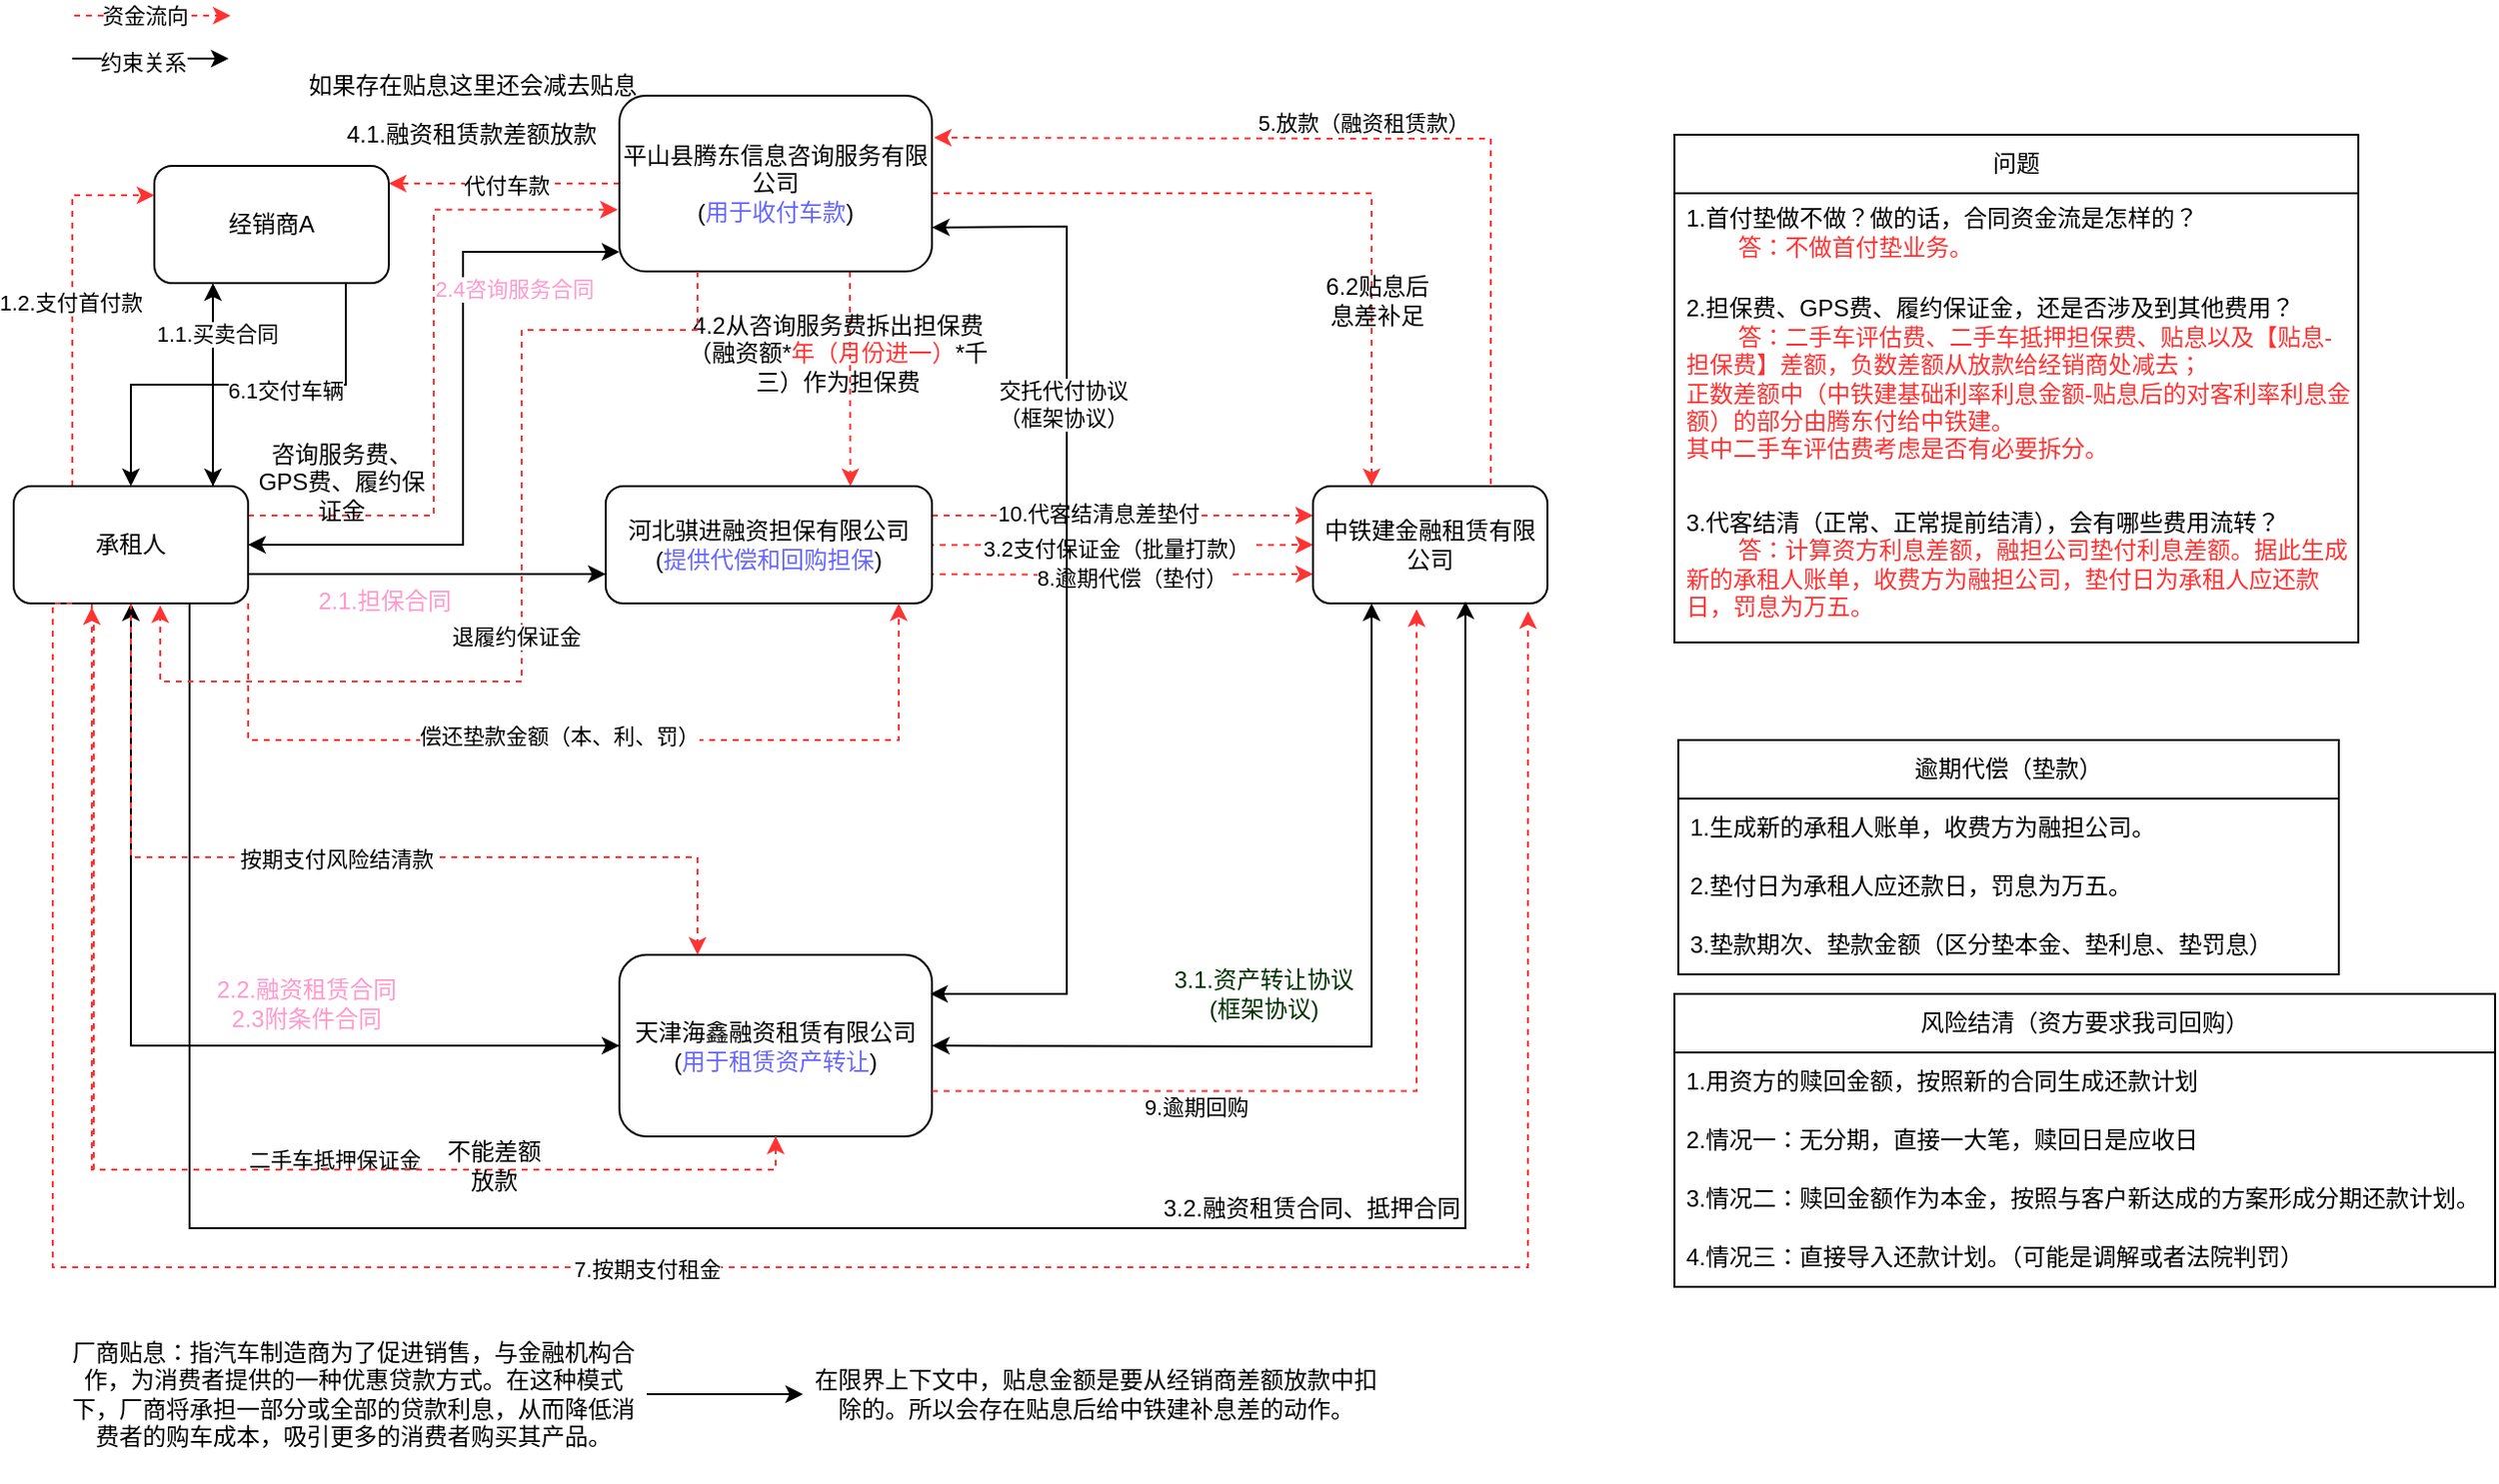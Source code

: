 <mxfile version="24.8.6">
  <diagram name="Page-1" id="fRfgBuuNZVQ_U8t8CYqR">
    <mxGraphModel dx="1395" dy="756" grid="1" gridSize="10" guides="1" tooltips="1" connect="1" arrows="1" fold="1" page="1" pageScale="1" pageWidth="850" pageHeight="1100" math="0" shadow="0">
      <root>
        <mxCell id="0" />
        <mxCell id="1" parent="0" />
        <mxCell id="B6epGFHpPmpgxB0K8m7q-38" style="edgeStyle=orthogonalEdgeStyle;rounded=0;orthogonalLoop=1;jettySize=auto;html=1;entryX=1;entryY=0.5;entryDx=0;entryDy=0;dashed=1;strokeColor=#FF3333;" parent="1" source="B6epGFHpPmpgxB0K8m7q-1" edge="1">
          <mxGeometry relative="1" as="geometry">
            <mxPoint x="202" y="105" as="targetPoint" />
          </mxGeometry>
        </mxCell>
        <mxCell id="B6epGFHpPmpgxB0K8m7q-39" value="代付车款" style="edgeLabel;html=1;align=center;verticalAlign=middle;resizable=0;points=[];" parent="B6epGFHpPmpgxB0K8m7q-38" vertex="1" connectable="0">
          <mxGeometry x="-0.023" y="1" relative="1" as="geometry">
            <mxPoint as="offset" />
          </mxGeometry>
        </mxCell>
        <mxCell id="B6epGFHpPmpgxB0K8m7q-73" style="edgeStyle=orthogonalEdgeStyle;rounded=0;orthogonalLoop=1;jettySize=auto;html=1;entryX=0.75;entryY=0;entryDx=0;entryDy=0;dashed=1;strokeColor=#FF3333;" parent="1" source="B6epGFHpPmpgxB0K8m7q-1" target="B6epGFHpPmpgxB0K8m7q-4" edge="1">
          <mxGeometry relative="1" as="geometry">
            <Array as="points">
              <mxPoint x="438" y="170" />
              <mxPoint x="438" y="170" />
            </Array>
          </mxGeometry>
        </mxCell>
        <mxCell id="DkJ1n5NsbMBghb1MMW-h-9" style="edgeStyle=orthogonalEdgeStyle;rounded=0;orthogonalLoop=1;jettySize=auto;html=1;entryX=0.25;entryY=0;entryDx=0;entryDy=0;fontColor=#FF3333;dashed=1;strokeColor=#FF3333;" parent="1" source="B6epGFHpPmpgxB0K8m7q-1" target="B6epGFHpPmpgxB0K8m7q-11" edge="1">
          <mxGeometry relative="1" as="geometry">
            <Array as="points">
              <mxPoint x="705" y="110" />
            </Array>
          </mxGeometry>
        </mxCell>
        <mxCell id="B6epGFHpPmpgxB0K8m7q-1" value="平山县腾东信息咨询服务有限公司&lt;div&gt;(&lt;font color=&quot;#6666ff&quot;&gt;用于收付车款&lt;/font&gt;)&lt;/div&gt;" style="rounded=1;whiteSpace=wrap;html=1;" parent="1" vertex="1">
          <mxGeometry x="320" y="60" width="160" height="90" as="geometry" />
        </mxCell>
        <mxCell id="B6epGFHpPmpgxB0K8m7q-15" style="edgeStyle=orthogonalEdgeStyle;rounded=0;orthogonalLoop=1;jettySize=auto;html=1;entryX=0.5;entryY=1;entryDx=0;entryDy=0;exitX=0;exitY=0.5;exitDx=0;exitDy=0;" parent="1" source="B6epGFHpPmpgxB0K8m7q-2" target="B6epGFHpPmpgxB0K8m7q-10" edge="1">
          <mxGeometry relative="1" as="geometry">
            <Array as="points">
              <mxPoint x="70" y="547" />
            </Array>
          </mxGeometry>
        </mxCell>
        <mxCell id="B6epGFHpPmpgxB0K8m7q-2" value="天津海鑫融资租赁有限公司&lt;div&gt;(&lt;font color=&quot;#6666ff&quot;&gt;用于租赁资产转让&lt;/font&gt;)&lt;/div&gt;" style="rounded=1;whiteSpace=wrap;html=1;" parent="1" vertex="1">
          <mxGeometry x="320" y="500" width="160" height="93" as="geometry" />
        </mxCell>
        <mxCell id="B6epGFHpPmpgxB0K8m7q-32" style="edgeStyle=orthogonalEdgeStyle;rounded=0;orthogonalLoop=1;jettySize=auto;html=1;entryX=0;entryY=0.5;entryDx=0;entryDy=0;dashed=1;strokeColor=#FF3333;" parent="1" target="B6epGFHpPmpgxB0K8m7q-11" edge="1">
          <mxGeometry relative="1" as="geometry">
            <mxPoint x="466" y="290" as="sourcePoint" />
          </mxGeometry>
        </mxCell>
        <mxCell id="B6epGFHpPmpgxB0K8m7q-35" value="3.2支付保证金（批量打款）" style="edgeLabel;html=1;align=center;verticalAlign=middle;resizable=0;points=[];" parent="B6epGFHpPmpgxB0K8m7q-32" vertex="1" connectable="0">
          <mxGeometry x="-0.084" y="-1" relative="1" as="geometry">
            <mxPoint x="12" as="offset" />
          </mxGeometry>
        </mxCell>
        <mxCell id="B6epGFHpPmpgxB0K8m7q-50" style="edgeStyle=orthogonalEdgeStyle;rounded=0;orthogonalLoop=1;jettySize=auto;html=1;exitX=1;exitY=0.75;exitDx=0;exitDy=0;entryX=0;entryY=0.75;entryDx=0;entryDy=0;dashed=1;strokeColor=#FF3333;" parent="1" target="B6epGFHpPmpgxB0K8m7q-11" edge="1">
          <mxGeometry relative="1" as="geometry">
            <mxPoint x="466" y="305" as="sourcePoint" />
          </mxGeometry>
        </mxCell>
        <mxCell id="B6epGFHpPmpgxB0K8m7q-51" value="8.逾期代偿（垫付）" style="edgeLabel;html=1;align=center;verticalAlign=middle;resizable=0;points=[];" parent="B6epGFHpPmpgxB0K8m7q-50" vertex="1" connectable="0">
          <mxGeometry x="-0.645" y="2" relative="1" as="geometry">
            <mxPoint x="79" y="4" as="offset" />
          </mxGeometry>
        </mxCell>
        <mxCell id="B6epGFHpPmpgxB0K8m7q-74" style="edgeStyle=orthogonalEdgeStyle;rounded=0;orthogonalLoop=1;jettySize=auto;html=1;entryX=0;entryY=0.25;entryDx=0;entryDy=0;dashed=1;strokeColor=#FF3333;" parent="1" source="B6epGFHpPmpgxB0K8m7q-4" target="B6epGFHpPmpgxB0K8m7q-11" edge="1">
          <mxGeometry relative="1" as="geometry">
            <Array as="points">
              <mxPoint x="520" y="275" />
              <mxPoint x="520" y="275" />
            </Array>
          </mxGeometry>
        </mxCell>
        <mxCell id="B6epGFHpPmpgxB0K8m7q-75" value="10.代客结清息差垫付" style="edgeLabel;html=1;align=center;verticalAlign=middle;resizable=0;points=[];" parent="B6epGFHpPmpgxB0K8m7q-74" vertex="1" connectable="0">
          <mxGeometry x="-0.128" y="1" relative="1" as="geometry">
            <mxPoint as="offset" />
          </mxGeometry>
        </mxCell>
        <mxCell id="B6epGFHpPmpgxB0K8m7q-4" value="河北骐进融资担保有限公司&lt;div&gt;(&lt;font color=&quot;#6666ff&quot;&gt;提供代偿和回购担保&lt;/font&gt;)&lt;/div&gt;" style="rounded=1;whiteSpace=wrap;html=1;" parent="1" vertex="1">
          <mxGeometry x="313" y="260" width="167" height="60" as="geometry" />
        </mxCell>
        <mxCell id="B6epGFHpPmpgxB0K8m7q-17" style="edgeStyle=orthogonalEdgeStyle;rounded=0;orthogonalLoop=1;jettySize=auto;html=1;entryX=0.5;entryY=0;entryDx=0;entryDy=0;" parent="1" source="B6epGFHpPmpgxB0K8m7q-6" target="B6epGFHpPmpgxB0K8m7q-10" edge="1">
          <mxGeometry relative="1" as="geometry">
            <Array as="points">
              <mxPoint x="180" y="208" />
              <mxPoint x="70" y="208" />
            </Array>
          </mxGeometry>
        </mxCell>
        <mxCell id="B6epGFHpPmpgxB0K8m7q-18" value="6.1交付车辆" style="edgeLabel;html=1;align=center;verticalAlign=middle;resizable=0;points=[];" parent="B6epGFHpPmpgxB0K8m7q-17" vertex="1" connectable="0">
          <mxGeometry x="-0.225" y="3" relative="1" as="geometry">
            <mxPoint as="offset" />
          </mxGeometry>
        </mxCell>
        <mxCell id="B6epGFHpPmpgxB0K8m7q-6" value="经销商A" style="rounded=1;whiteSpace=wrap;html=1;" parent="1" vertex="1">
          <mxGeometry x="82" y="96" width="120" height="60" as="geometry" />
        </mxCell>
        <mxCell id="B6epGFHpPmpgxB0K8m7q-13" style="edgeStyle=orthogonalEdgeStyle;rounded=0;orthogonalLoop=1;jettySize=auto;html=1;exitX=0.5;exitY=1;exitDx=0;exitDy=0;entryX=0;entryY=0.5;entryDx=0;entryDy=0;" parent="1" target="B6epGFHpPmpgxB0K8m7q-2" edge="1">
          <mxGeometry relative="1" as="geometry">
            <mxPoint x="70" y="321" as="sourcePoint" />
            <mxPoint x="320" y="470" as="targetPoint" />
            <Array as="points">
              <mxPoint x="70" y="547" />
            </Array>
          </mxGeometry>
        </mxCell>
        <mxCell id="B6epGFHpPmpgxB0K8m7q-56" style="edgeStyle=orthogonalEdgeStyle;rounded=0;orthogonalLoop=1;jettySize=auto;html=1;dashed=1;strokeColor=#FF3333;exitX=1;exitY=0.25;exitDx=0;exitDy=0;entryX=-0.005;entryY=0.649;entryDx=0;entryDy=0;entryPerimeter=0;" parent="1" source="B6epGFHpPmpgxB0K8m7q-10" edge="1" target="B6epGFHpPmpgxB0K8m7q-1">
          <mxGeometry relative="1" as="geometry">
            <mxPoint x="181" y="278" as="sourcePoint" />
            <mxPoint x="311" y="278" as="targetPoint" />
          </mxGeometry>
        </mxCell>
        <mxCell id="B6epGFHpPmpgxB0K8m7q-62" style="edgeStyle=orthogonalEdgeStyle;rounded=0;orthogonalLoop=1;jettySize=auto;html=1;exitX=0.25;exitY=0;exitDx=0;exitDy=0;entryX=0;entryY=0.25;entryDx=0;entryDy=0;dashed=1;strokeColor=#FF3333;" parent="1" source="B6epGFHpPmpgxB0K8m7q-10" target="B6epGFHpPmpgxB0K8m7q-6" edge="1">
          <mxGeometry relative="1" as="geometry" />
        </mxCell>
        <mxCell id="B6epGFHpPmpgxB0K8m7q-63" value="1.2.支付首付款" style="edgeLabel;html=1;align=center;verticalAlign=middle;resizable=0;points=[];" parent="B6epGFHpPmpgxB0K8m7q-62" vertex="1" connectable="0">
          <mxGeometry x="-0.016" y="1" relative="1" as="geometry">
            <mxPoint as="offset" />
          </mxGeometry>
        </mxCell>
        <mxCell id="B6epGFHpPmpgxB0K8m7q-66" style="edgeStyle=orthogonalEdgeStyle;rounded=0;orthogonalLoop=1;jettySize=auto;html=1;entryX=0.25;entryY=1;entryDx=0;entryDy=0;" parent="1" source="B6epGFHpPmpgxB0K8m7q-10" target="B6epGFHpPmpgxB0K8m7q-6" edge="1">
          <mxGeometry relative="1" as="geometry">
            <Array as="points">
              <mxPoint x="112" y="250" />
              <mxPoint x="112" y="250" />
            </Array>
          </mxGeometry>
        </mxCell>
        <mxCell id="B6epGFHpPmpgxB0K8m7q-71" style="edgeStyle=orthogonalEdgeStyle;rounded=0;orthogonalLoop=1;jettySize=auto;html=1;entryX=0;entryY=0.75;entryDx=0;entryDy=0;" parent="1" source="B6epGFHpPmpgxB0K8m7q-10" target="B6epGFHpPmpgxB0K8m7q-4" edge="1">
          <mxGeometry relative="1" as="geometry">
            <Array as="points">
              <mxPoint x="170" y="305" />
              <mxPoint x="170" y="305" />
            </Array>
          </mxGeometry>
        </mxCell>
        <mxCell id="B6epGFHpPmpgxB0K8m7q-79" style="edgeStyle=orthogonalEdgeStyle;rounded=0;orthogonalLoop=1;jettySize=auto;html=1;entryX=0.5;entryY=1;entryDx=0;entryDy=0;dashed=1;strokeColor=#FF3333;" parent="1" source="B6epGFHpPmpgxB0K8m7q-10" target="B6epGFHpPmpgxB0K8m7q-2" edge="1">
          <mxGeometry relative="1" as="geometry">
            <Array as="points">
              <mxPoint x="50" y="610" />
              <mxPoint x="400" y="610" />
            </Array>
          </mxGeometry>
        </mxCell>
        <mxCell id="B6epGFHpPmpgxB0K8m7q-80" value="二手车抵押保证金" style="edgeLabel;html=1;align=center;verticalAlign=middle;resizable=0;points=[];" parent="B6epGFHpPmpgxB0K8m7q-79" vertex="1" connectable="0">
          <mxGeometry x="-0.134" y="-1" relative="1" as="geometry">
            <mxPoint x="125" as="offset" />
          </mxGeometry>
        </mxCell>
        <mxCell id="B6epGFHpPmpgxB0K8m7q-96" style="edgeStyle=orthogonalEdgeStyle;rounded=0;orthogonalLoop=1;jettySize=auto;html=1;entryX=0.25;entryY=0;entryDx=0;entryDy=0;dashed=1;strokeColor=#FF3333;" parent="1" source="B6epGFHpPmpgxB0K8m7q-10" target="B6epGFHpPmpgxB0K8m7q-2" edge="1">
          <mxGeometry relative="1" as="geometry">
            <Array as="points">
              <mxPoint x="70" y="450" />
              <mxPoint x="360" y="450" />
            </Array>
          </mxGeometry>
        </mxCell>
        <mxCell id="B6epGFHpPmpgxB0K8m7q-97" value="按期支付风险结清款" style="edgeLabel;html=1;align=center;verticalAlign=middle;resizable=0;points=[];" parent="B6epGFHpPmpgxB0K8m7q-96" vertex="1" connectable="0">
          <mxGeometry y="-1" relative="1" as="geometry">
            <mxPoint as="offset" />
          </mxGeometry>
        </mxCell>
        <mxCell id="B6epGFHpPmpgxB0K8m7q-10" value="承租人" style="rounded=1;whiteSpace=wrap;html=1;" parent="1" vertex="1">
          <mxGeometry x="10" y="260" width="120" height="60" as="geometry" />
        </mxCell>
        <mxCell id="B6epGFHpPmpgxB0K8m7q-52" value="" style="edgeStyle=orthogonalEdgeStyle;rounded=0;orthogonalLoop=1;jettySize=auto;html=1;entryX=1;entryY=0.25;entryDx=0;entryDy=0;dashed=1;strokeColor=#FF3333;exitX=0.75;exitY=0;exitDx=0;exitDy=0;" parent="1" edge="1">
          <mxGeometry x="0.265" y="9" relative="1" as="geometry">
            <mxPoint x="766" y="259" as="sourcePoint" />
            <mxPoint x="481" y="81.5" as="targetPoint" />
            <Array as="points">
              <mxPoint x="766" y="82" />
              <mxPoint x="697" y="82" />
            </Array>
            <mxPoint x="1" as="offset" />
          </mxGeometry>
        </mxCell>
        <mxCell id="B6epGFHpPmpgxB0K8m7q-11" value="中铁建金融租赁有限公司" style="rounded=1;whiteSpace=wrap;html=1;" parent="1" vertex="1">
          <mxGeometry x="675" y="260" width="120" height="60" as="geometry" />
        </mxCell>
        <mxCell id="B6epGFHpPmpgxB0K8m7q-19" value="2.2.融资租赁合同&lt;br&gt;2.3附条件合同" style="text;html=1;align=center;verticalAlign=middle;whiteSpace=wrap;rounded=0;fontColor=#FF99CC;" parent="1" vertex="1">
          <mxGeometry x="100" y="510" width="120" height="30" as="geometry" />
        </mxCell>
        <mxCell id="B6epGFHpPmpgxB0K8m7q-23" style="edgeStyle=orthogonalEdgeStyle;rounded=0;orthogonalLoop=1;jettySize=auto;html=1;entryX=0.65;entryY=0.983;entryDx=0;entryDy=0;entryPerimeter=0;" parent="1" target="B6epGFHpPmpgxB0K8m7q-11" edge="1">
          <mxGeometry relative="1" as="geometry">
            <mxPoint x="100" y="320" as="sourcePoint" />
            <mxPoint x="756" y="330" as="targetPoint" />
            <Array as="points">
              <mxPoint x="100" y="640" />
              <mxPoint x="753" y="640" />
            </Array>
          </mxGeometry>
        </mxCell>
        <mxCell id="B6epGFHpPmpgxB0K8m7q-24" value="3.2.融资租赁合同、抵押合同" style="text;html=1;align=center;verticalAlign=middle;whiteSpace=wrap;rounded=0;" parent="1" vertex="1">
          <mxGeometry x="595" y="610" width="159" height="40" as="geometry" />
        </mxCell>
        <mxCell id="B6epGFHpPmpgxB0K8m7q-27" style="edgeStyle=orthogonalEdgeStyle;rounded=0;orthogonalLoop=1;jettySize=auto;html=1;dashed=1;strokeColor=#FF3333;entryX=0.917;entryY=1.067;entryDx=0;entryDy=0;entryPerimeter=0;exitX=0.25;exitY=1;exitDx=0;exitDy=0;" parent="1" source="B6epGFHpPmpgxB0K8m7q-10" target="B6epGFHpPmpgxB0K8m7q-11" edge="1">
          <mxGeometry relative="1" as="geometry">
            <mxPoint x="30" y="324" as="sourcePoint" />
            <mxPoint x="746" y="340" as="targetPoint" />
            <Array as="points">
              <mxPoint x="30" y="320" />
              <mxPoint x="30" y="660" />
              <mxPoint x="785" y="660" />
            </Array>
          </mxGeometry>
        </mxCell>
        <mxCell id="B6epGFHpPmpgxB0K8m7q-28" value="7.按期支付租金" style="edgeLabel;html=1;align=center;verticalAlign=middle;resizable=0;points=[];" parent="B6epGFHpPmpgxB0K8m7q-27" vertex="1" connectable="0">
          <mxGeometry x="-0.092" y="-1" relative="1" as="geometry">
            <mxPoint as="offset" />
          </mxGeometry>
        </mxCell>
        <mxCell id="B6epGFHpPmpgxB0K8m7q-31" value="&lt;font color=&quot;#003300&quot;&gt;3.1.资产转让协议&lt;/font&gt;&lt;div&gt;&lt;font color=&quot;#003300&quot;&gt;(框架协议)&lt;/font&gt;&lt;/div&gt;" style="text;html=1;align=center;verticalAlign=middle;whiteSpace=wrap;rounded=0;fontColor=#FF99CC;" parent="1" vertex="1">
          <mxGeometry x="595" y="505" width="110" height="30" as="geometry" />
        </mxCell>
        <mxCell id="B6epGFHpPmpgxB0K8m7q-37" value="2.1.担保合同" style="text;html=1;align=center;verticalAlign=middle;whiteSpace=wrap;rounded=0;fontColor=#FF99CC;" parent="1" vertex="1">
          <mxGeometry x="160" y="304" width="80" height="30" as="geometry" />
        </mxCell>
        <mxCell id="B6epGFHpPmpgxB0K8m7q-53" value="4.1.融资租赁款差额放款" style="text;html=1;align=center;verticalAlign=middle;whiteSpace=wrap;rounded=0;" parent="1" vertex="1">
          <mxGeometry x="178" y="65" width="133" height="30" as="geometry" />
        </mxCell>
        <mxCell id="B6epGFHpPmpgxB0K8m7q-57" value="咨询服务费、GPS费、履约保证金" style="text;html=1;align=center;verticalAlign=middle;whiteSpace=wrap;rounded=0;" parent="1" vertex="1">
          <mxGeometry x="129" y="243" width="98" height="30" as="geometry" />
        </mxCell>
        <mxCell id="B6epGFHpPmpgxB0K8m7q-58" value="问题" style="swimlane;fontStyle=0;childLayout=stackLayout;horizontal=1;startSize=30;horizontalStack=0;resizeParent=1;resizeParentMax=0;resizeLast=0;collapsible=1;marginBottom=0;whiteSpace=wrap;html=1;" parent="1" vertex="1">
          <mxGeometry x="860" y="80" width="350" height="260" as="geometry" />
        </mxCell>
        <mxCell id="B6epGFHpPmpgxB0K8m7q-59" value="1.首付垫做不做？做的话，合同资金流是怎样的？&lt;div&gt;&lt;font color=&quot;#ff3333&quot;&gt;&lt;span style=&quot;white-space: pre;&quot;&gt;&#x9;&lt;/span&gt;答：不做首付垫业务。&lt;/font&gt;&lt;/div&gt;" style="text;strokeColor=none;fillColor=none;align=left;verticalAlign=middle;spacingLeft=4;spacingRight=4;overflow=hidden;points=[[0,0.5],[1,0.5]];portConstraint=eastwest;rotatable=0;whiteSpace=wrap;html=1;" parent="B6epGFHpPmpgxB0K8m7q-58" vertex="1">
          <mxGeometry y="30" width="350" height="40" as="geometry" />
        </mxCell>
        <mxCell id="B6epGFHpPmpgxB0K8m7q-60" value="2.&lt;span style=&quot;text-align: center;&quot;&gt;担保费、GPS费、履约保证金，还是否涉及到其他费用？&lt;/span&gt;&lt;div&gt;&lt;span style=&quot;text-align: center;&quot;&gt;&lt;span style=&quot;white-space: pre;&quot;&gt;&#x9;&lt;/span&gt;&lt;font color=&quot;#ff3333&quot;&gt;答：二手车评估费、二手车抵押担保费、贴息以及【贴息-担保费】差额，负数差额从放款给经销商处减去；&lt;/font&gt;&lt;/span&gt;&lt;/div&gt;&lt;div&gt;&lt;span style=&quot;color: rgb(255, 51, 51); text-align: center; background-color: initial;&quot;&gt;正数差额中（中铁建基础利率利息金额-贴息后的对客利率利息金额）的部分由腾东付给中铁建&lt;/span&gt;&lt;span style=&quot;color: rgb(255, 51, 51); text-align: center; background-color: initial;&quot;&gt;。&lt;/span&gt;&lt;/div&gt;&lt;div&gt;&lt;span style=&quot;color: rgb(255, 51, 51); text-align: center; background-color: initial;&quot;&gt;其中二手车评估费考虑是否有必要拆分。&lt;/span&gt;&lt;/div&gt;" style="text;strokeColor=none;fillColor=none;align=left;verticalAlign=middle;spacingLeft=4;spacingRight=4;overflow=hidden;points=[[0,0.5],[1,0.5]];portConstraint=eastwest;rotatable=0;whiteSpace=wrap;html=1;" parent="B6epGFHpPmpgxB0K8m7q-58" vertex="1">
          <mxGeometry y="70" width="350" height="110" as="geometry" />
        </mxCell>
        <mxCell id="B6epGFHpPmpgxB0K8m7q-61" value="3.代客结清（正常、正常提前结清），会有哪些费用流转？&lt;div&gt;&lt;span style=&quot;white-space: pre;&quot;&gt;&#x9;&lt;/span&gt;&lt;font color=&quot;#ff3333&quot;&gt;答：计算资方利息差额，融担公司垫付利息差额。据此生成新的承租人账单，收费方为融担公司，&lt;span style=&quot;background-color: initial;&quot;&gt;垫付日为承租人应还款日，罚息为万五。&lt;/span&gt;&lt;/font&gt;&lt;br&gt;&lt;/div&gt;" style="text;strokeColor=none;fillColor=none;align=left;verticalAlign=middle;spacingLeft=4;spacingRight=4;overflow=hidden;points=[[0,0.5],[1,0.5]];portConstraint=eastwest;rotatable=0;whiteSpace=wrap;html=1;" parent="B6epGFHpPmpgxB0K8m7q-58" vertex="1">
          <mxGeometry y="180" width="350" height="80" as="geometry" />
        </mxCell>
        <mxCell id="B6epGFHpPmpgxB0K8m7q-65" style="edgeStyle=orthogonalEdgeStyle;rounded=0;orthogonalLoop=1;jettySize=auto;html=1;entryX=0.85;entryY=0.067;entryDx=0;entryDy=0;entryPerimeter=0;" parent="1" edge="1">
          <mxGeometry relative="1" as="geometry">
            <mxPoint x="112" y="160" as="sourcePoint" />
            <mxPoint x="112" y="260.02" as="targetPoint" />
          </mxGeometry>
        </mxCell>
        <mxCell id="B6epGFHpPmpgxB0K8m7q-67" value="1.1.买卖合同" style="edgeLabel;html=1;align=center;verticalAlign=middle;resizable=0;points=[];" parent="B6epGFHpPmpgxB0K8m7q-65" vertex="1" connectable="0">
          <mxGeometry x="-0.56" y="2" relative="1" as="geometry">
            <mxPoint as="offset" />
          </mxGeometry>
        </mxCell>
        <mxCell id="B6epGFHpPmpgxB0K8m7q-68" value="4.2从咨询服务费拆出担保费（融资额*&lt;font color=&quot;#ff3333&quot;&gt;年（月份进一）&lt;/font&gt;*千三）作为担保费" style="text;html=1;align=center;verticalAlign=middle;whiteSpace=wrap;rounded=0;" parent="1" vertex="1">
          <mxGeometry x="350" y="169" width="164" height="46" as="geometry" />
        </mxCell>
        <mxCell id="B6epGFHpPmpgxB0K8m7q-77" style="edgeStyle=orthogonalEdgeStyle;rounded=0;orthogonalLoop=1;jettySize=auto;html=1;entryX=0.625;entryY=1.017;entryDx=0;entryDy=0;entryPerimeter=0;dashed=1;strokeColor=#FF3333;exitX=0.25;exitY=1;exitDx=0;exitDy=0;" parent="1" source="B6epGFHpPmpgxB0K8m7q-1" target="B6epGFHpPmpgxB0K8m7q-10" edge="1">
          <mxGeometry relative="1" as="geometry">
            <Array as="points">
              <mxPoint x="360" y="180" />
              <mxPoint x="270" y="180" />
              <mxPoint x="270" y="360" />
              <mxPoint x="85" y="360" />
            </Array>
          </mxGeometry>
        </mxCell>
        <mxCell id="B6epGFHpPmpgxB0K8m7q-78" value="退履约保证金" style="edgeLabel;html=1;align=center;verticalAlign=middle;resizable=0;points=[];" parent="B6epGFHpPmpgxB0K8m7q-77" vertex="1" connectable="0">
          <mxGeometry x="-0.04" y="-4" relative="1" as="geometry">
            <mxPoint x="1" y="25" as="offset" />
          </mxGeometry>
        </mxCell>
        <mxCell id="B6epGFHpPmpgxB0K8m7q-82" style="edgeStyle=orthogonalEdgeStyle;rounded=0;orthogonalLoop=1;jettySize=auto;html=1;entryX=0.333;entryY=1.017;entryDx=0;entryDy=0;entryPerimeter=0;exitX=0.5;exitY=1;exitDx=0;exitDy=0;dashed=1;strokeColor=#FF3333;" parent="1" source="B6epGFHpPmpgxB0K8m7q-2" edge="1">
          <mxGeometry relative="1" as="geometry">
            <mxPoint x="49.96" y="322.02" as="targetPoint" />
            <Array as="points">
              <mxPoint x="400" y="610" />
              <mxPoint x="51" y="610" />
              <mxPoint x="51" y="330" />
              <mxPoint x="50" y="330" />
            </Array>
          </mxGeometry>
        </mxCell>
        <mxCell id="B6epGFHpPmpgxB0K8m7q-85" value="不能差额放款" style="text;html=1;align=center;verticalAlign=middle;whiteSpace=wrap;rounded=0;" parent="1" vertex="1">
          <mxGeometry x="226" y="593" width="60" height="30" as="geometry" />
        </mxCell>
        <mxCell id="B6epGFHpPmpgxB0K8m7q-90" style="edgeStyle=orthogonalEdgeStyle;rounded=0;orthogonalLoop=1;jettySize=auto;html=1;exitX=1;exitY=1;exitDx=0;exitDy=0;entryX=0.898;entryY=1;entryDx=0;entryDy=0;entryPerimeter=0;dashed=1;strokeColor=#FF3333;" parent="1" source="B6epGFHpPmpgxB0K8m7q-10" target="B6epGFHpPmpgxB0K8m7q-4" edge="1">
          <mxGeometry relative="1" as="geometry">
            <Array as="points">
              <mxPoint x="130" y="390" />
              <mxPoint x="463" y="390" />
            </Array>
          </mxGeometry>
        </mxCell>
        <mxCell id="B6epGFHpPmpgxB0K8m7q-91" value="偿还垫款金额（本、利、罚）" style="edgeLabel;html=1;align=center;verticalAlign=middle;resizable=0;points=[];" parent="B6epGFHpPmpgxB0K8m7q-90" vertex="1" connectable="0">
          <mxGeometry x="-0.032" y="2" relative="1" as="geometry">
            <mxPoint as="offset" />
          </mxGeometry>
        </mxCell>
        <mxCell id="B6epGFHpPmpgxB0K8m7q-92" value="逾期代偿（垫款）" style="swimlane;fontStyle=0;childLayout=stackLayout;horizontal=1;startSize=30;horizontalStack=0;resizeParent=1;resizeParentMax=0;resizeLast=0;collapsible=1;marginBottom=0;whiteSpace=wrap;html=1;" parent="1" vertex="1">
          <mxGeometry x="862" y="390" width="338" height="120" as="geometry" />
        </mxCell>
        <mxCell id="B6epGFHpPmpgxB0K8m7q-93" value="1.生成新的承租人账单，收费方为融担公司。" style="text;strokeColor=none;fillColor=none;align=left;verticalAlign=middle;spacingLeft=4;spacingRight=4;overflow=hidden;points=[[0,0.5],[1,0.5]];portConstraint=eastwest;rotatable=0;whiteSpace=wrap;html=1;" parent="B6epGFHpPmpgxB0K8m7q-92" vertex="1">
          <mxGeometry y="30" width="338" height="30" as="geometry" />
        </mxCell>
        <mxCell id="B6epGFHpPmpgxB0K8m7q-94" value="2.垫付日为承租人应还款日，罚息为万五。" style="text;strokeColor=none;fillColor=none;align=left;verticalAlign=middle;spacingLeft=4;spacingRight=4;overflow=hidden;points=[[0,0.5],[1,0.5]];portConstraint=eastwest;rotatable=0;whiteSpace=wrap;html=1;" parent="B6epGFHpPmpgxB0K8m7q-92" vertex="1">
          <mxGeometry y="60" width="338" height="30" as="geometry" />
        </mxCell>
        <mxCell id="B6epGFHpPmpgxB0K8m7q-95" value="3.垫款期次、垫款金额（区分垫本金、垫利息、垫罚息）" style="text;strokeColor=none;fillColor=none;align=left;verticalAlign=middle;spacingLeft=4;spacingRight=4;overflow=hidden;points=[[0,0.5],[1,0.5]];portConstraint=eastwest;rotatable=0;whiteSpace=wrap;html=1;" parent="B6epGFHpPmpgxB0K8m7q-92" vertex="1">
          <mxGeometry y="90" width="338" height="30" as="geometry" />
        </mxCell>
        <mxCell id="B6epGFHpPmpgxB0K8m7q-98" value="风险结清（资方要求我司回购）" style="swimlane;fontStyle=0;childLayout=stackLayout;horizontal=1;startSize=30;horizontalStack=0;resizeParent=1;resizeParentMax=0;resizeLast=0;collapsible=1;marginBottom=0;whiteSpace=wrap;html=1;" parent="1" vertex="1">
          <mxGeometry x="860" y="520" width="420" height="150" as="geometry" />
        </mxCell>
        <mxCell id="B6epGFHpPmpgxB0K8m7q-99" value="1.用资方的赎回金额，按照新的合同生成还款计划" style="text;strokeColor=none;fillColor=none;align=left;verticalAlign=middle;spacingLeft=4;spacingRight=4;overflow=hidden;points=[[0,0.5],[1,0.5]];portConstraint=eastwest;rotatable=0;whiteSpace=wrap;html=1;" parent="B6epGFHpPmpgxB0K8m7q-98" vertex="1">
          <mxGeometry y="30" width="420" height="30" as="geometry" />
        </mxCell>
        <mxCell id="B6epGFHpPmpgxB0K8m7q-100" value="2.情况一：无分期，直接一大笔，赎回日是应收日" style="text;strokeColor=none;fillColor=none;align=left;verticalAlign=middle;spacingLeft=4;spacingRight=4;overflow=hidden;points=[[0,0.5],[1,0.5]];portConstraint=eastwest;rotatable=0;whiteSpace=wrap;html=1;" parent="B6epGFHpPmpgxB0K8m7q-98" vertex="1">
          <mxGeometry y="60" width="420" height="30" as="geometry" />
        </mxCell>
        <mxCell id="B6epGFHpPmpgxB0K8m7q-101" value="3.情况二：赎回金额作为本金，按照与客户新达成的方案形成分期还款计划。" style="text;strokeColor=none;fillColor=none;align=left;verticalAlign=middle;spacingLeft=4;spacingRight=4;overflow=hidden;points=[[0,0.5],[1,0.5]];portConstraint=eastwest;rotatable=0;whiteSpace=wrap;html=1;" parent="B6epGFHpPmpgxB0K8m7q-98" vertex="1">
          <mxGeometry y="90" width="420" height="30" as="geometry" />
        </mxCell>
        <mxCell id="DkJ1n5NsbMBghb1MMW-h-5" value="4.情况三：直接导入还款计划。（可能是调解或者法院判罚）" style="text;strokeColor=none;fillColor=none;align=left;verticalAlign=middle;spacingLeft=4;spacingRight=4;overflow=hidden;points=[[0,0.5],[1,0.5]];portConstraint=eastwest;rotatable=0;whiteSpace=wrap;html=1;" parent="B6epGFHpPmpgxB0K8m7q-98" vertex="1">
          <mxGeometry y="120" width="420" height="30" as="geometry" />
        </mxCell>
        <mxCell id="DkJ1n5NsbMBghb1MMW-h-1" value="" style="endArrow=classic;html=1;rounded=0;" parent="1" edge="1">
          <mxGeometry width="50" height="50" relative="1" as="geometry">
            <mxPoint x="40" y="41" as="sourcePoint" />
            <mxPoint x="120" y="41" as="targetPoint" />
          </mxGeometry>
        </mxCell>
        <mxCell id="DkJ1n5NsbMBghb1MMW-h-4" value="约束关系" style="edgeLabel;html=1;align=center;verticalAlign=middle;resizable=0;points=[];" parent="DkJ1n5NsbMBghb1MMW-h-1" vertex="1" connectable="0">
          <mxGeometry x="-0.2" y="-2" relative="1" as="geometry">
            <mxPoint x="4" as="offset" />
          </mxGeometry>
        </mxCell>
        <mxCell id="DkJ1n5NsbMBghb1MMW-h-2" value="" style="endArrow=classic;html=1;rounded=0;dashed=1;strokeColor=#FF3333;" parent="1" edge="1">
          <mxGeometry width="50" height="50" relative="1" as="geometry">
            <mxPoint x="41" y="19" as="sourcePoint" />
            <mxPoint x="121" y="19" as="targetPoint" />
          </mxGeometry>
        </mxCell>
        <mxCell id="DkJ1n5NsbMBghb1MMW-h-3" value="资金流向" style="edgeLabel;html=1;align=center;verticalAlign=middle;resizable=0;points=[];" parent="DkJ1n5NsbMBghb1MMW-h-2" vertex="1" connectable="0">
          <mxGeometry x="-0.1" relative="1" as="geometry">
            <mxPoint as="offset" />
          </mxGeometry>
        </mxCell>
        <mxCell id="DkJ1n5NsbMBghb1MMW-h-6" style="edgeStyle=orthogonalEdgeStyle;rounded=0;orthogonalLoop=1;jettySize=auto;html=1;exitX=1;exitY=0.75;exitDx=0;exitDy=0;entryX=0.442;entryY=1.05;entryDx=0;entryDy=0;entryPerimeter=0;dashed=1;strokeColor=#FF3333;" parent="1" source="B6epGFHpPmpgxB0K8m7q-2" target="B6epGFHpPmpgxB0K8m7q-11" edge="1">
          <mxGeometry relative="1" as="geometry" />
        </mxCell>
        <mxCell id="DkJ1n5NsbMBghb1MMW-h-7" value="9.逾期回购" style="edgeLabel;html=1;align=center;verticalAlign=middle;resizable=0;points=[];" parent="1" vertex="1" connectable="0">
          <mxGeometry x="614.8" y="577.774" as="geometry" />
        </mxCell>
        <mxCell id="DkJ1n5NsbMBghb1MMW-h-14" value="" style="edgeStyle=orthogonalEdgeStyle;rounded=0;orthogonalLoop=1;jettySize=auto;html=1;" parent="1" source="DkJ1n5NsbMBghb1MMW-h-8" target="DkJ1n5NsbMBghb1MMW-h-13" edge="1">
          <mxGeometry relative="1" as="geometry" />
        </mxCell>
        <mxCell id="DkJ1n5NsbMBghb1MMW-h-8" value="厂商贴息：指汽车制造商为了促进销售，与金融机构合作，为消费者提供的一种优惠贷款方式。在这种模式下，厂商将承担一部分或全部的贷款利息，从而降低消费者的购车成本，吸引更多的消费者购买其产品。" style="text;html=1;align=center;verticalAlign=middle;whiteSpace=wrap;rounded=0;" parent="1" vertex="1">
          <mxGeometry x="34" y="680" width="300" height="90" as="geometry" />
        </mxCell>
        <mxCell id="DkJ1n5NsbMBghb1MMW-h-10" value="6.2贴息后息差补足" style="text;html=1;align=center;verticalAlign=middle;whiteSpace=wrap;rounded=0;" parent="1" vertex="1">
          <mxGeometry x="678" y="150" width="60" height="30" as="geometry" />
        </mxCell>
        <mxCell id="DkJ1n5NsbMBghb1MMW-h-11" value="&lt;span style=&quot;color: rgb(0, 0, 0); font-family: Helvetica; font-size: 11px; font-style: normal; font-variant-ligatures: normal; font-variant-caps: normal; font-weight: 400; letter-spacing: normal; orphans: 2; text-align: center; text-indent: 0px; text-transform: none; widows: 2; word-spacing: 0px; -webkit-text-stroke-width: 0px; white-space: nowrap; background-color: rgb(255, 255, 255); text-decoration-thickness: initial; text-decoration-style: initial; text-decoration-color: initial; display: inline !important; float: none;&quot;&gt;5.放款（融资租赁款）&lt;/span&gt;" style="text;whiteSpace=wrap;html=1;" parent="1" vertex="1">
          <mxGeometry x="645" y="60" width="140" height="40" as="geometry" />
        </mxCell>
        <mxCell id="DkJ1n5NsbMBghb1MMW-h-12" value="如果存在贴息这里还会减去贴息" style="text;html=1;align=center;verticalAlign=middle;whiteSpace=wrap;rounded=0;" parent="1" vertex="1">
          <mxGeometry x="144.5" y="40" width="200" height="30" as="geometry" />
        </mxCell>
        <mxCell id="DkJ1n5NsbMBghb1MMW-h-13" value="在限界上下文中，贴息金额是要从经销商差额放款中扣除的。所以会存在贴息后给中铁建补息差的动作。" style="text;html=1;align=center;verticalAlign=middle;whiteSpace=wrap;rounded=0;" parent="1" vertex="1">
          <mxGeometry x="414" y="680" width="300" height="90" as="geometry" />
        </mxCell>
        <mxCell id="LreA1fDC0akW6fP3GfaB-3" value="" style="endArrow=classic;startArrow=classic;html=1;rounded=0;" edge="1" parent="1">
          <mxGeometry width="50" height="50" relative="1" as="geometry">
            <mxPoint x="130" y="290" as="sourcePoint" />
            <mxPoint x="320" y="140" as="targetPoint" />
            <Array as="points">
              <mxPoint x="240" y="290" />
              <mxPoint x="240" y="140" />
            </Array>
          </mxGeometry>
        </mxCell>
        <mxCell id="LreA1fDC0akW6fP3GfaB-4" value="&lt;font color=&quot;#ff99cc&quot;&gt;2.4咨询服务合同&lt;/font&gt;" style="edgeLabel;html=1;align=center;verticalAlign=middle;resizable=0;points=[];" vertex="1" connectable="0" parent="1">
          <mxGeometry x="268" y="160.833" as="geometry">
            <mxPoint x="-2" y="-2" as="offset" />
          </mxGeometry>
        </mxCell>
        <mxCell id="LreA1fDC0akW6fP3GfaB-5" value="" style="endArrow=classic;startArrow=classic;html=1;rounded=0;entryX=0.25;entryY=1;entryDx=0;entryDy=0;exitX=1;exitY=0.5;exitDx=0;exitDy=0;" edge="1" parent="1" source="B6epGFHpPmpgxB0K8m7q-2" target="B6epGFHpPmpgxB0K8m7q-11">
          <mxGeometry width="50" height="50" relative="1" as="geometry">
            <mxPoint x="650" y="410" as="sourcePoint" />
            <mxPoint x="700" y="360" as="targetPoint" />
            <Array as="points">
              <mxPoint x="705" y="547" />
            </Array>
          </mxGeometry>
        </mxCell>
        <mxCell id="LreA1fDC0akW6fP3GfaB-6" value="" style="endArrow=classic;startArrow=classic;html=1;rounded=0;entryX=1;entryY=0.75;entryDx=0;entryDy=0;exitX=0.938;exitY=0.215;exitDx=0;exitDy=0;exitPerimeter=0;" edge="1" parent="1" target="B6epGFHpPmpgxB0K8m7q-1">
          <mxGeometry width="50" height="50" relative="1" as="geometry">
            <mxPoint x="479.08" y="519.995" as="sourcePoint" />
            <mxPoint x="489" y="127.5" as="targetPoint" />
            <Array as="points">
              <mxPoint x="549" y="520" />
              <mxPoint x="549" y="330" />
              <mxPoint x="549" y="127" />
            </Array>
          </mxGeometry>
        </mxCell>
        <mxCell id="LreA1fDC0akW6fP3GfaB-7" value="交托代付协议&lt;div&gt;（框架协议）&lt;/div&gt;" style="edgeLabel;html=1;align=center;verticalAlign=middle;resizable=0;points=[];" vertex="1" connectable="0" parent="LreA1fDC0akW6fP3GfaB-6">
          <mxGeometry x="0.4" y="2" relative="1" as="geometry">
            <mxPoint as="offset" />
          </mxGeometry>
        </mxCell>
      </root>
    </mxGraphModel>
  </diagram>
</mxfile>
